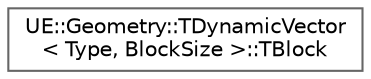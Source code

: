 digraph "Graphical Class Hierarchy"
{
 // INTERACTIVE_SVG=YES
 // LATEX_PDF_SIZE
  bgcolor="transparent";
  edge [fontname=Helvetica,fontsize=10,labelfontname=Helvetica,labelfontsize=10];
  node [fontname=Helvetica,fontsize=10,shape=box,height=0.2,width=0.4];
  rankdir="LR";
  Node0 [id="Node000000",label="UE::Geometry::TDynamicVector\l\< Type, BlockSize \>::TBlock",height=0.2,width=0.4,color="grey40", fillcolor="white", style="filled",URL="$d7/d01/structUE_1_1Geometry_1_1TDynamicVector_1_1TBlock.html",tooltip=" "];
}
